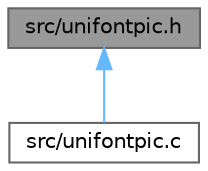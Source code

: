 digraph "src/unifontpic.h"
{
 // LATEX_PDF_SIZE
  bgcolor="transparent";
  edge [fontname=Helvetica,fontsize=10,labelfontname=Helvetica,labelfontsize=10];
  node [fontname=Helvetica,fontsize=10,shape=box,height=0.2,width=0.4];
  Node1 [label="src/unifontpic.h",height=0.2,width=0.4,color="gray40", fillcolor="grey60", style="filled", fontcolor="black",tooltip="unifontpic.h - Header file for unifontpic.c"];
  Node1 -> Node2 [dir="back",color="steelblue1",style="solid"];
  Node2 [label="src/unifontpic.c",height=0.2,width=0.4,color="grey40", fillcolor="white", style="filled",URL="$unifontpic_8c.html",tooltip="unifontpic - See the \"Big Picture\": the entire Unifont in one BMP bitmap"];
}
